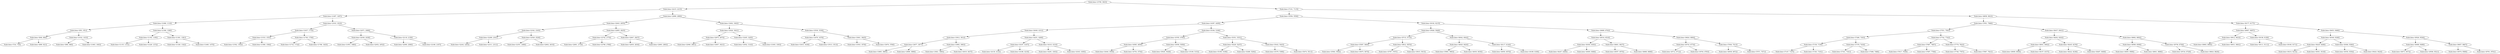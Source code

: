 digraph G{
73990450 [label="Node{data=[3799, 3843]}"]
73990450 -> 1187198484
1187198484 [label="Node{data=[2215, 2215]}"]
1187198484 -> 932073657
932073657 [label="Node{data=[1497, 1497]}"]
932073657 -> 1090374613
1090374613 [label="Node{data=[1086, 1110]}"]
1090374613 -> 206643817
206643817 [label="Node{data=[951, 951]}"]
206643817 -> 1400751713
1400751713 [label="Node{data=[846, 884]}"]
1400751713 -> 380854063
380854063 [label="Node{data=[724, 735]}"]
1400751713 -> 943623503
943623503 [label="Node{data=[899, 921]}"]
206643817 -> 1039774283
1039774283 [label="Node{data=[1032, 1033]}"]
1039774283 -> 669019
669019 [label="Node{data=[980, 980]}"]
1039774283 -> 206325842
206325842 [label="Node{data=[1063, 1063]}"]
1090374613 -> 1079310433
1079310433 [label="Node{data=[1306, 1306]}"]
1079310433 -> 818897354
818897354 [label="Node{data=[1192, 1195]}"]
818897354 -> 1639852645
1639852645 [label="Node{data=[1135, 1151]}"]
818897354 -> 257876184
257876184 [label="Node{data=[1229, 1272]}"]
1079310433 -> 1756268194
1756268194 [label="Node{data=[1381, 1381]}"]
1756268194 -> 589593420
589593420 [label="Node{data=[1326, 1342]}"]
1756268194 -> 869896271
869896271 [label="Node{data=[1460, 1475]}"]
932073657 -> 1266282188
1266282188 [label="Node{data=[1910, 1910]}"]
1266282188 -> 1476328087
1476328087 [label="Node{data=[1637, 1710]}"]
1476328087 -> 1459619135
1459619135 [label="Node{data=[1533, 1553]}"]
1459619135 -> 681880696
681880696 [label="Node{data=[1502, 1502]}"]
1459619135 -> 749676590
749676590 [label="Node{data=[1580, 1594]}"]
1476328087 -> 212157806
212157806 [label="Node{data=[1740, 1759]}"]
212157806 -> 1532727352
1532727352 [label="Node{data=[1732, 1732]}"]
212157806 -> 1452351559
1452351559 [label="Node{data=[1788, 1825]}"]
1266282188 -> 53120227
53120227 [label="Node{data=[2071, 2088]}"]
53120227 -> 629286877
629286877 [label="Node{data=[2038, 2038]}"]
629286877 -> 576698629
576698629 [label="Node{data=[1953, 1980]}"]
629286877 -> 2106795537
2106795537 [label="Node{data=[2052, 2052]}"]
53120227 -> 705290452
705290452 [label="Node{data=[2118, 2159]}"]
705290452 -> 503420551
503420551 [label="Node{data=[2090, 2090]}"]
705290452 -> 1103725523
1103725523 [label="Node{data=[2186, 2187]}"]
1187198484 -> 621712981
621712981 [label="Node{data=[2899, 2899]}"]
621712981 -> 1080348000
1080348000 [label="Node{data=[2643, 2655]}"]
1080348000 -> 1380175429
1380175429 [label="Node{data=[2342, 2345]}"]
1380175429 -> 1595476165
1595476165 [label="Node{data=[2289, 2301]}"]
1595476165 -> 242520397
242520397 [label="Node{data=[2242, 2283]}"]
1595476165 -> 1755140654
1755140654 [label="Node{data=[2311, 2311]}"]
1380175429 -> 618698910
618698910 [label="Node{data=[2529, 2529]}"]
618698910 -> 866710503
866710503 [label="Node{data=[2351, 2496]}"]
618698910 -> 436003366
436003366 [label="Node{data=[2602, 2610]}"]
1080348000 -> 468897557
468897557 [label="Node{data=[2805, 2825]}"]
468897557 -> 997621917
997621917 [label="Node{data=[2742, 2770]}"]
997621917 -> 1337289695
1337289695 [label="Node{data=[2691, 2716]}"]
997621917 -> 832986589
832986589 [label="Node{data=[2798, 2798]}"]
468897557 -> 1017226907
1017226907 [label="Node{data=[2847, 2847]}"]
1017226907 -> 870104058
870104058 [label="Node{data=[2830, 2830]}"]
1017226907 -> 1473496525
1473496525 [label="Node{data=[2893, 2893]}"]
621712981 -> 1410867807
1410867807 [label="Node{data=[3402, 3402]}"]
1410867807 -> 1706869561
1706869561 [label="Node{data=[3026, 3041]}"]
1706869561 -> 862562079
862562079 [label="Node{data=[2975, 2975]}"]
862562079 -> 2061361426
2061361426 [label="Node{data=[2946, 2961]}"]
862562079 -> 1866608332
1866608332 [label="Node{data=[3007, 3021]}"]
1706869561 -> 1818529046
1818529046 [label="Node{data=[3205, 3205]}"]
1818529046 -> 315334362
315334362 [label="Node{data=[3052, 3143]}"]
1818529046 -> 118175968
118175968 [label="Node{data=[3393, 3393]}"]
1410867807 -> 2034320003
2034320003 [label="Node{data=[3539, 3539]}"]
2034320003 -> 830831744
830831744 [label="Node{data=[3479, 3479]}"]
830831744 -> 2146834724
2146834724 [label="Node{data=[3433, 3439]}"]
830831744 -> 560263682
560263682 [label="Node{data=[3513, 3513]}"]
2034320003 -> 1380116983
1380116983 [label="Node{data=[3641, 3645]}"]
1380116983 -> 1220144707
1220144707 [label="Node{data=[3543, 3578]}"]
1380116983 -> 130670921
130670921 [label="Node{data=[3676, 3780]}"]
73990450 -> 29095760
29095760 [label="Node{data=[7101, 7115]}"]
29095760 -> 1148435393
1148435393 [label="Node{data=[5556, 5556]}"]
1148435393 -> 1128238842
1128238842 [label="Node{data=[4397, 4409]}"]
1128238842 -> 196410493
196410493 [label="Node{data=[4049, 4101]}"]
196410493 -> 1441504044
1441504044 [label="Node{data=[3912, 3912]}"]
1441504044 -> 211787747
211787747 [label="Node{data=[3877, 3877]}"]
211787747 -> 870877396
870877396 [label="Node{data=[3865, 3865]}"]
211787747 -> 529780160
529780160 [label="Node{data=[3899, 3899]}"]
1441504044 -> 371722213
371722213 [label="Node{data=[3983, 3983]}"]
371722213 -> 1723396676
1723396676 [label="Node{data=[3921, 3965]}"]
371722213 -> 291600495
291600495 [label="Node{data=[4019, 4037]}"]
196410493 -> 270355022
270355022 [label="Node{data=[4251, 4266]}"]
270355022 -> 1188847751
1188847751 [label="Node{data=[4167, 4167]}"]
1188847751 -> 1733791946
1733791946 [label="Node{data=[4130, 4143]}"]
1188847751 -> 2112826959
2112826959 [label="Node{data=[4186, 4219]}"]
270355022 -> 131744902
131744902 [label="Node{data=[4310, 4310]}"]
131744902 -> 581424290
581424290 [label="Node{data=[4291, 4303]}"]
131744902 -> 2033041916
2033041916 [label="Node{data=[4343, 4365]}"]
1128238842 -> 2100561344
2100561344 [label="Node{data=[5184, 5196]}"]
2100561344 -> 681545876
681545876 [label="Node{data=[4765, 4765]}"]
681545876 -> 880886753
880886753 [label="Node{data=[4585, 4659]}"]
880886753 -> 599021228
599021228 [label="Node{data=[4444, 4550]}"]
880886753 -> 2129878303
2129878303 [label="Node{data=[4754, 4754]}"]
681545876 -> 716990821
716990821 [label="Node{data=[5056, 5056]}"]
716990821 -> 345811352
345811352 [label="Node{data=[5029, 5029]}"]
716990821 -> 362585233
362585233 [label="Node{data=[5109, 5153]}"]
2100561344 -> 1910710424
1910710424 [label="Node{data=[5351, 5351]}"]
1910710424 -> 945657984
945657984 [label="Node{data=[5229, 5247]}"]
945657984 -> 1232873082
1232873082 [label="Node{data=[5199, 5199]}"]
945657984 -> 955601872
955601872 [label="Node{data=[5289, 5294]}"]
1910710424 -> 1350194102
1350194102 [label="Node{data=[5432, 5443]}"]
1350194102 -> 70736033
70736033 [label="Node{data=[5379, 5399]}"]
1350194102 -> 743502251
743502251 [label="Node{data=[5474, 5511]}"]
1148435393 -> 1051286562
1051286562 [label="Node{data=[6192, 6215]}"]
1051286562 -> 1020026786
1020026786 [label="Node{data=[5928, 5948]}"]
1020026786 -> 33614538
33614538 [label="Node{data=[5715, 5715]}"]
33614538 -> 704024200
704024200 [label="Node{data=[5587, 5600]}"]
704024200 -> 1573560280
1573560280 [label="Node{data=[5564, 5564]}"]
704024200 -> 52820620
52820620 [label="Node{data=[5675, 5675]}"]
33614538 -> 116790936
116790936 [label="Node{data=[5812, 5870]}"]
116790936 -> 459885056
459885056 [label="Node{data=[5787, 5787]}"]
116790936 -> 315896554
315896554 [label="Node{data=[5915, 5915]}"]
1020026786 -> 1040800678
1040800678 [label="Node{data=[6042, 6042]}"]
1040800678 -> 142460969
142460969 [label="Node{data=[6020, 6020]}"]
142460969 -> 1502984812
1502984812 [label="Node{data=[5983, 5983]}"]
142460969 -> 1785037014
1785037014 [label="Node{data=[6030, 6030]}"]
1040800678 -> 516239959
516239959 [label="Node{data=[6117, 6144]}"]
516239959 -> 2015333670
2015333670 [label="Node{data=[6050, 6070]}"]
516239959 -> 204279443
204279443 [label="Node{data=[6189, 6189]}"]
1051286562 -> 1242057968
1242057968 [label="Node{data=[6689, 6702]}"]
1242057968 -> 2104002668
2104002668 [label="Node{data=[6516, 6516]}"]
2104002668 -> 2031770714
2031770714 [label="Node{data=[6304, 6393]}"]
2031770714 -> 497519740
497519740 [label="Node{data=[6247, 6260]}"]
2031770714 -> 356527348
356527348 [label="Node{data=[6400, 6468]}"]
2104002668 -> 752025048
752025048 [label="Node{data=[6601, 6637]}"]
752025048 -> 117542036
117542036 [label="Node{data=[6557, 6570]}"]
752025048 -> 652485732
652485732 [label="Node{data=[6668, 6668]}"]
1242057968 -> 844598208
844598208 [label="Node{data=[6824, 6894]}"]
844598208 -> 164666479
164666479 [label="Node{data=[6743, 6774]}"]
164666479 -> 46060781
46060781 [label="Node{data=[6712, 6712]}"]
164666479 -> 92149722
92149722 [label="Node{data=[6783, 6783]}"]
844598208 -> 192517438
192517438 [label="Node{data=[7004, 7013]}"]
192517438 -> 113722330
113722330 [label="Node{data=[6938, 6972]}"]
192517438 -> 1915418195
1915418195 [label="Node{data=[7071, 7071]}"]
29095760 -> 119537419
119537419 [label="Node{data=[8858, 8923]}"]
119537419 -> 1074289331
1074289331 [label="Node{data=[7951, 7968]}"]
1074289331 -> 2087524603
2087524603 [label="Node{data=[7551, 7563]}"]
2087524603 -> 1506865483
1506865483 [label="Node{data=[7266, 7303]}"]
1506865483 -> 558869213
558869213 [label="Node{data=[7150, 7150]}"]
558869213 -> 596681093
596681093 [label="Node{data=[7147, 7147]}"]
558869213 -> 934207436
934207436 [label="Node{data=[7183, 7191]}"]
1506865483 -> 1772759771
1772759771 [label="Node{data=[7376, 7434]}"]
1772759771 -> 896498801
896498801 [label="Node{data=[7341, 7341]}"]
1772759771 -> 332758992
332758992 [label="Node{data=[7486, 7486]}"]
2087524603 -> 1388610265
1388610265 [label="Node{data=[7742, 7742]}"]
1388610265 -> 1778423464
1778423464 [label="Node{data=[7687, 7687]}"]
1778423464 -> 608367469
608367469 [label="Node{data=[7617, 7639]}"]
1778423464 -> 475079626
475079626 [label="Node{data=[7697, 7708]}"]
1388610265 -> 1786099923
1786099923 [label="Node{data=[7779, 7822]}"]
1786099923 -> 70174435
70174435 [label="Node{data=[7748, 7767]}"]
1786099923 -> 935625872
935625872 [label="Node{data=[7867, 7921]}"]
1074289331 -> 572440273
572440273 [label="Node{data=[8437, 8441]}"]
572440273 -> 1709848929
1709848929 [label="Node{data=[8202, 8202]}"]
1709848929 -> 394388193
394388193 [label="Node{data=[8041, 8082]}"]
394388193 -> 74585221
74585221 [label="Node{data=[8009, 8009]}"]
394388193 -> 1405999852
1405999852 [label="Node{data=[8157, 8157]}"]
1709848929 -> 1733873861
1733873861 [label="Node{data=[8245, 8278]}"]
1733873861 -> 2136383525
2136383525 [label="Node{data=[8222, 8238]}"]
1733873861 -> 1804883318
1804883318 [label="Node{data=[8287, 8408]}"]
572440273 -> 1446242386
1446242386 [label="Node{data=[8692, 8692]}"]
1446242386 -> 2001519785
2001519785 [label="Node{data=[8599, 8599]}"]
2001519785 -> 1028720109
1028720109 [label="Node{data=[8493, 8589]}"]
2001519785 -> 1948764372
1948764372 [label="Node{data=[8641, 8666]}"]
1446242386 -> 1033887610
1033887610 [label="Node{data=[8759, 8759]}"]
1033887610 -> 744963564
744963564 [label="Node{data=[8724, 8729]}"]
1033887610 -> 422329312
422329312 [label="Node{data=[8824, 8829]}"]
119537419 -> 1401364857
1401364857 [label="Node{data=[9177, 9177]}"]
1401364857 -> 270549116
270549116 [label="Node{data=[9097, 9097]}"]
270549116 -> 87918537
87918537 [label="Node{data=[9012, 9023]}"]
87918537 -> 2100711349
2100711349 [label="Node{data=[8983, 8994]}"]
87918537 -> 399521155
399521155 [label="Node{data=[9031, 9081]}"]
270549116 -> 90285221
90285221 [label="Node{data=[9158, 9158]}"]
90285221 -> 1821075471
1821075471 [label="Node{data=[9111, 9111]}"]
90285221 -> 596629964
596629964 [label="Node{data=[9160, 9171]}"]
1401364857 -> 904240147
904240147 [label="Node{data=[9453, 9466]}"]
904240147 -> 1034502790
1034502790 [label="Node{data=[9349, 9349]}"]
1034502790 -> 181767724
181767724 [label="Node{data=[9229, 9268]}"]
181767724 -> 1464432387
1464432387 [label="Node{data=[9214, 9214]}"]
181767724 -> 1322609917
1322609917 [label="Node{data=[9301, 9318]}"]
1034502790 -> 966765267
966765267 [label="Node{data=[9384, 9384]}"]
966765267 -> 530446114
530446114 [label="Node{data=[9354, 9354]}"]
966765267 -> 66087613
66087613 [label="Node{data=[9424, 9424]}"]
904240147 -> 1722240186
1722240186 [label="Node{data=[9526, 9526]}"]
1722240186 -> 573225871
573225871 [label="Node{data=[9498, 9498]}"]
573225871 -> 1392409615
1392409615 [label="Node{data=[9473, 9473]}"]
573225871 -> 1381712239
1381712239 [label="Node{data=[9506, 9521]}"]
1722240186 -> 247792898
247792898 [label="Node{data=[9657, 9667]}"]
247792898 -> 2034508182
2034508182 [label="Node{data=[9574, 9589]}"]
247792898 -> 1484465333
1484465333 [label="Node{data=[9791, 9791]}"]
}